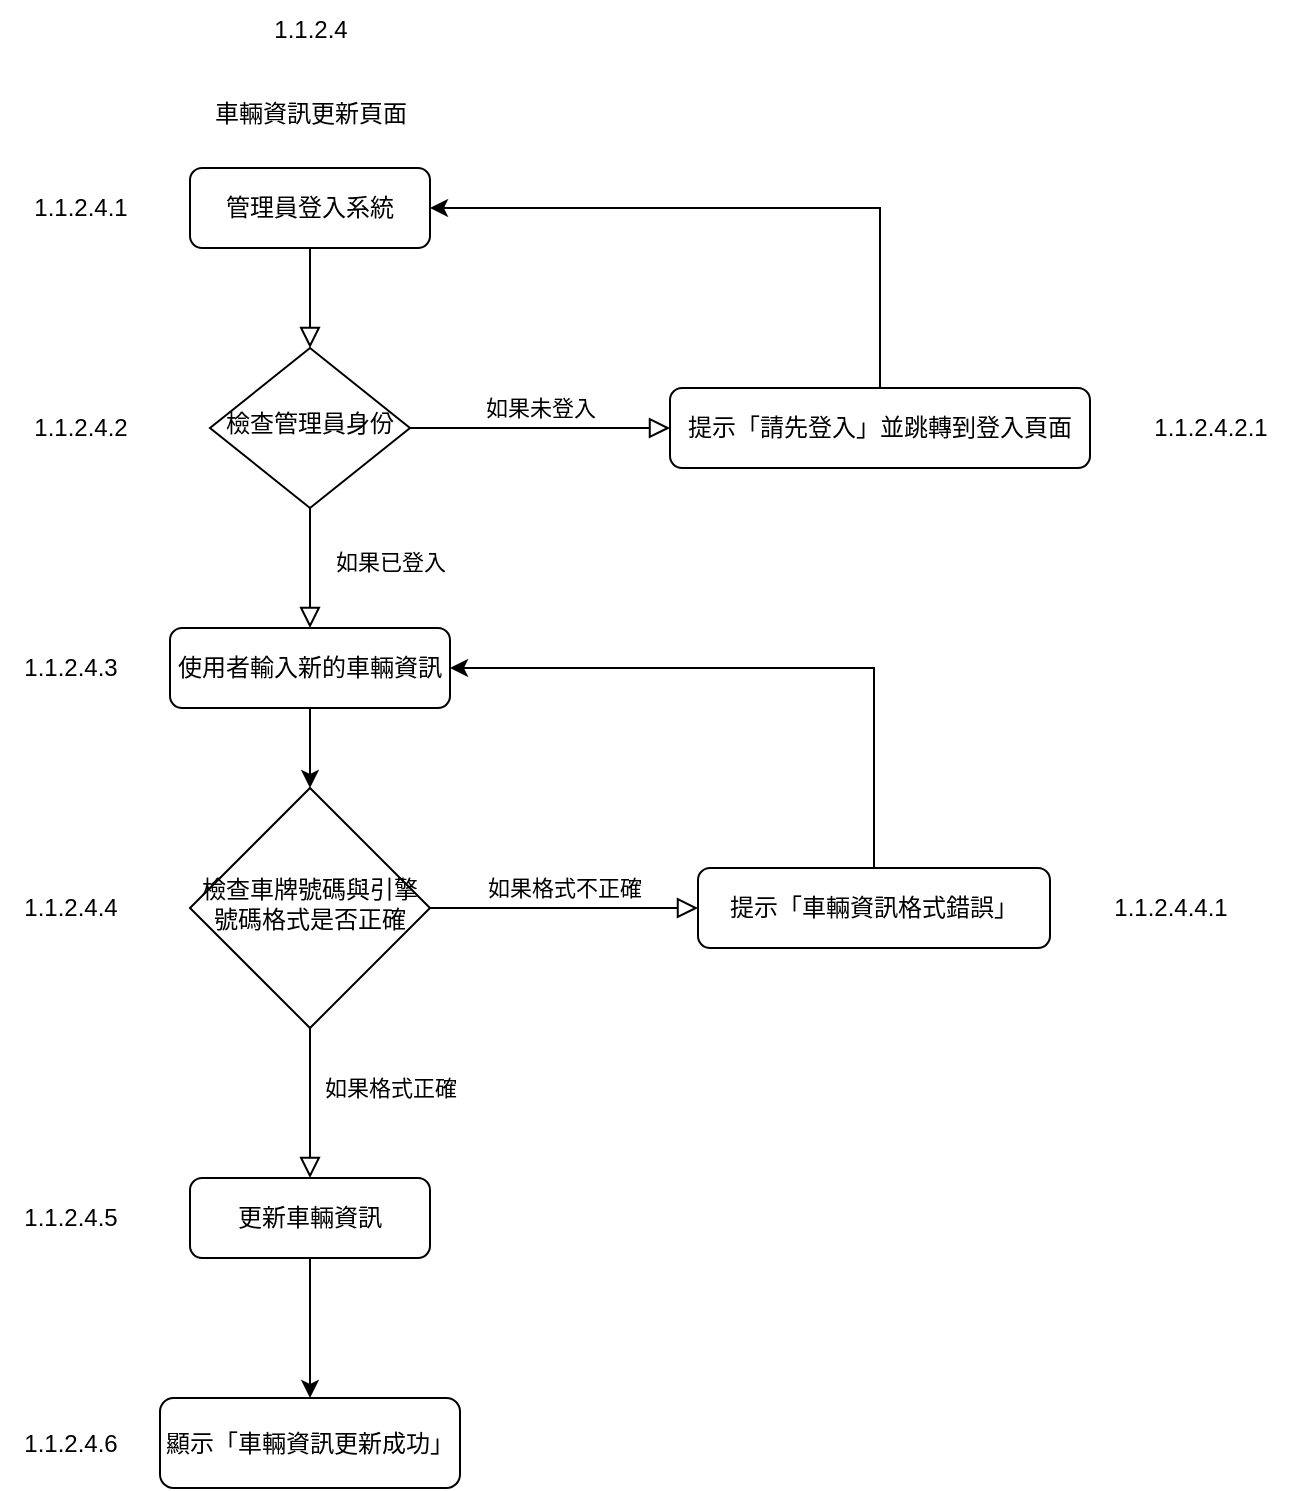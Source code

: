 <mxfile version="24.9.1">
  <diagram id="C5RBs43oDa-KdzZeNtuy" name="Page-1">
    <mxGraphModel dx="1434" dy="782" grid="1" gridSize="10" guides="1" tooltips="1" connect="1" arrows="1" fold="1" page="1" pageScale="1" pageWidth="827" pageHeight="1169" math="0" shadow="0">
      <root>
        <mxCell id="WIyWlLk6GJQsqaUBKTNV-0" />
        <mxCell id="WIyWlLk6GJQsqaUBKTNV-1" parent="WIyWlLk6GJQsqaUBKTNV-0" />
        <mxCell id="EEmhuNAyFI3SDtmoT-Xv-0" value="&lt;div&gt;如果格式正確&lt;/div&gt;" style="rounded=0;html=1;jettySize=auto;orthogonalLoop=1;fontSize=11;endArrow=block;endFill=0;endSize=8;strokeWidth=1;shadow=0;labelBackgroundColor=none;edgeStyle=orthogonalEdgeStyle;" parent="WIyWlLk6GJQsqaUBKTNV-1" source="EEmhuNAyFI3SDtmoT-Xv-2" target="EEmhuNAyFI3SDtmoT-Xv-4" edge="1">
          <mxGeometry x="-0.2" y="40" relative="1" as="geometry">
            <mxPoint as="offset" />
          </mxGeometry>
        </mxCell>
        <mxCell id="EEmhuNAyFI3SDtmoT-Xv-1" value="&lt;div&gt;如果格式不正確&lt;/div&gt;" style="edgeStyle=orthogonalEdgeStyle;rounded=0;html=1;jettySize=auto;orthogonalLoop=1;fontSize=11;endArrow=block;endFill=0;endSize=8;strokeWidth=1;shadow=0;labelBackgroundColor=none;" parent="WIyWlLk6GJQsqaUBKTNV-1" source="EEmhuNAyFI3SDtmoT-Xv-2" target="EEmhuNAyFI3SDtmoT-Xv-6" edge="1">
          <mxGeometry y="10" relative="1" as="geometry">
            <mxPoint as="offset" />
          </mxGeometry>
        </mxCell>
        <mxCell id="EEmhuNAyFI3SDtmoT-Xv-2" value="&lt;div&gt;檢查車牌號碼與引擎號碼格式是否正確&lt;/div&gt;" style="rhombus;whiteSpace=wrap;html=1;shadow=0;fontFamily=Helvetica;fontSize=12;align=center;strokeWidth=1;spacing=6;spacingTop=-4;" parent="WIyWlLk6GJQsqaUBKTNV-1" vertex="1">
          <mxGeometry x="165" y="462" width="120" height="120" as="geometry" />
        </mxCell>
        <mxCell id="EEmhuNAyFI3SDtmoT-Xv-3" value="" style="edgeStyle=orthogonalEdgeStyle;rounded=0;orthogonalLoop=1;jettySize=auto;html=1;" parent="WIyWlLk6GJQsqaUBKTNV-1" source="EEmhuNAyFI3SDtmoT-Xv-4" target="EEmhuNAyFI3SDtmoT-Xv-17" edge="1">
          <mxGeometry relative="1" as="geometry" />
        </mxCell>
        <mxCell id="EEmhuNAyFI3SDtmoT-Xv-4" value="&lt;div&gt;更新車輛資訊&lt;/div&gt;" style="rounded=1;whiteSpace=wrap;html=1;fontSize=12;glass=0;strokeWidth=1;shadow=0;" parent="WIyWlLk6GJQsqaUBKTNV-1" vertex="1">
          <mxGeometry x="165" y="657" width="120" height="40" as="geometry" />
        </mxCell>
        <mxCell id="EEmhuNAyFI3SDtmoT-Xv-5" style="edgeStyle=orthogonalEdgeStyle;rounded=0;orthogonalLoop=1;jettySize=auto;html=1;exitX=0.5;exitY=0;exitDx=0;exitDy=0;entryX=1;entryY=0.5;entryDx=0;entryDy=0;" parent="WIyWlLk6GJQsqaUBKTNV-1" source="EEmhuNAyFI3SDtmoT-Xv-6" target="EEmhuNAyFI3SDtmoT-Xv-16" edge="1">
          <mxGeometry relative="1" as="geometry" />
        </mxCell>
        <mxCell id="EEmhuNAyFI3SDtmoT-Xv-6" value="&lt;div&gt;提示「車輛資訊格式錯誤」&lt;/div&gt;" style="rounded=1;whiteSpace=wrap;html=1;fontSize=12;glass=0;strokeWidth=1;shadow=0;" parent="WIyWlLk6GJQsqaUBKTNV-1" vertex="1">
          <mxGeometry x="419" y="502" width="176" height="40" as="geometry" />
        </mxCell>
        <mxCell id="EEmhuNAyFI3SDtmoT-Xv-7" value="&lt;div&gt;車輛資訊更新頁面&lt;/div&gt;" style="text;html=1;align=center;verticalAlign=middle;resizable=0;points=[];autosize=1;strokeColor=none;fillColor=none;" parent="WIyWlLk6GJQsqaUBKTNV-1" vertex="1">
          <mxGeometry x="165" y="110" width="120" height="30" as="geometry" />
        </mxCell>
        <mxCell id="EEmhuNAyFI3SDtmoT-Xv-8" value="" style="rounded=0;html=1;jettySize=auto;orthogonalLoop=1;fontSize=11;endArrow=block;endFill=0;endSize=8;strokeWidth=1;shadow=0;labelBackgroundColor=none;edgeStyle=orthogonalEdgeStyle;" parent="WIyWlLk6GJQsqaUBKTNV-1" source="EEmhuNAyFI3SDtmoT-Xv-9" target="EEmhuNAyFI3SDtmoT-Xv-12" edge="1">
          <mxGeometry relative="1" as="geometry" />
        </mxCell>
        <mxCell id="EEmhuNAyFI3SDtmoT-Xv-9" value="&lt;div&gt;管理員登入系統&lt;/div&gt;" style="rounded=1;whiteSpace=wrap;html=1;fontSize=12;glass=0;strokeWidth=1;shadow=0;" parent="WIyWlLk6GJQsqaUBKTNV-1" vertex="1">
          <mxGeometry x="165" y="152" width="120" height="40" as="geometry" />
        </mxCell>
        <mxCell id="EEmhuNAyFI3SDtmoT-Xv-10" value="&lt;div&gt;如果已登入&lt;/div&gt;" style="rounded=0;html=1;jettySize=auto;orthogonalLoop=1;fontSize=11;endArrow=block;endFill=0;endSize=8;strokeWidth=1;shadow=0;labelBackgroundColor=none;edgeStyle=orthogonalEdgeStyle;entryX=0.5;entryY=0;entryDx=0;entryDy=0;" parent="WIyWlLk6GJQsqaUBKTNV-1" source="EEmhuNAyFI3SDtmoT-Xv-12" target="EEmhuNAyFI3SDtmoT-Xv-16" edge="1">
          <mxGeometry x="-0.111" y="40" relative="1" as="geometry">
            <mxPoint as="offset" />
            <mxPoint x="225" y="362" as="targetPoint" />
          </mxGeometry>
        </mxCell>
        <mxCell id="EEmhuNAyFI3SDtmoT-Xv-11" value="&lt;div&gt;如果未登入&lt;/div&gt;" style="edgeStyle=orthogonalEdgeStyle;rounded=0;html=1;jettySize=auto;orthogonalLoop=1;fontSize=11;endArrow=block;endFill=0;endSize=8;strokeWidth=1;shadow=0;labelBackgroundColor=none;" parent="WIyWlLk6GJQsqaUBKTNV-1" source="EEmhuNAyFI3SDtmoT-Xv-12" target="EEmhuNAyFI3SDtmoT-Xv-14" edge="1">
          <mxGeometry y="10" relative="1" as="geometry">
            <mxPoint as="offset" />
          </mxGeometry>
        </mxCell>
        <mxCell id="EEmhuNAyFI3SDtmoT-Xv-12" value="&lt;div&gt;檢查管理員身份&lt;/div&gt;" style="rhombus;whiteSpace=wrap;html=1;shadow=0;fontFamily=Helvetica;fontSize=12;align=center;strokeWidth=1;spacing=6;spacingTop=-4;" parent="WIyWlLk6GJQsqaUBKTNV-1" vertex="1">
          <mxGeometry x="175" y="242" width="100" height="80" as="geometry" />
        </mxCell>
        <mxCell id="EEmhuNAyFI3SDtmoT-Xv-13" style="edgeStyle=orthogonalEdgeStyle;rounded=0;orthogonalLoop=1;jettySize=auto;html=1;exitX=0.5;exitY=0;exitDx=0;exitDy=0;entryX=1;entryY=0.5;entryDx=0;entryDy=0;" parent="WIyWlLk6GJQsqaUBKTNV-1" source="EEmhuNAyFI3SDtmoT-Xv-14" target="EEmhuNAyFI3SDtmoT-Xv-9" edge="1">
          <mxGeometry relative="1" as="geometry" />
        </mxCell>
        <mxCell id="EEmhuNAyFI3SDtmoT-Xv-14" value="&lt;div&gt;提示「請先登入」並跳轉到登入頁面&lt;/div&gt;" style="rounded=1;whiteSpace=wrap;html=1;fontSize=12;glass=0;strokeWidth=1;shadow=0;" parent="WIyWlLk6GJQsqaUBKTNV-1" vertex="1">
          <mxGeometry x="405" y="262" width="210" height="40" as="geometry" />
        </mxCell>
        <mxCell id="EEmhuNAyFI3SDtmoT-Xv-15" value="" style="edgeStyle=orthogonalEdgeStyle;rounded=0;orthogonalLoop=1;jettySize=auto;html=1;" parent="WIyWlLk6GJQsqaUBKTNV-1" source="EEmhuNAyFI3SDtmoT-Xv-16" target="EEmhuNAyFI3SDtmoT-Xv-2" edge="1">
          <mxGeometry relative="1" as="geometry" />
        </mxCell>
        <mxCell id="EEmhuNAyFI3SDtmoT-Xv-16" value="&lt;div&gt;使用者輸入新的車輛資訊&lt;/div&gt;" style="rounded=1;whiteSpace=wrap;html=1;" parent="WIyWlLk6GJQsqaUBKTNV-1" vertex="1">
          <mxGeometry x="155" y="382" width="140" height="40" as="geometry" />
        </mxCell>
        <mxCell id="EEmhuNAyFI3SDtmoT-Xv-17" value="&lt;div&gt;顯示「車輛資訊更新成功」&lt;/div&gt;" style="rounded=1;whiteSpace=wrap;html=1;glass=0;strokeWidth=1;shadow=0;" parent="WIyWlLk6GJQsqaUBKTNV-1" vertex="1">
          <mxGeometry x="150" y="767" width="150" height="45" as="geometry" />
        </mxCell>
        <mxCell id="a_pDQGodQPmXll4rM8LY-0" value="1.1.2.4" style="text;html=1;align=center;verticalAlign=middle;resizable=0;points=[];autosize=1;strokeColor=none;fillColor=none;" parent="WIyWlLk6GJQsqaUBKTNV-1" vertex="1">
          <mxGeometry x="195" y="68" width="60" height="30" as="geometry" />
        </mxCell>
        <mxCell id="a_pDQGodQPmXll4rM8LY-1" value="1.1.2.4.1" style="text;html=1;align=center;verticalAlign=middle;resizable=0;points=[];autosize=1;strokeColor=none;fillColor=none;" parent="WIyWlLk6GJQsqaUBKTNV-1" vertex="1">
          <mxGeometry x="75" y="157" width="70" height="30" as="geometry" />
        </mxCell>
        <mxCell id="a_pDQGodQPmXll4rM8LY-2" value="1.1.2.4.2" style="text;html=1;align=center;verticalAlign=middle;resizable=0;points=[];autosize=1;strokeColor=none;fillColor=none;" parent="WIyWlLk6GJQsqaUBKTNV-1" vertex="1">
          <mxGeometry x="75" y="267" width="70" height="30" as="geometry" />
        </mxCell>
        <mxCell id="a_pDQGodQPmXll4rM8LY-3" value="1.1.2.4.2.1" style="text;html=1;align=center;verticalAlign=middle;resizable=0;points=[];autosize=1;strokeColor=none;fillColor=none;" parent="WIyWlLk6GJQsqaUBKTNV-1" vertex="1">
          <mxGeometry x="635" y="267" width="80" height="30" as="geometry" />
        </mxCell>
        <mxCell id="a_pDQGodQPmXll4rM8LY-4" value="1.1.2.4.3" style="text;html=1;align=center;verticalAlign=middle;resizable=0;points=[];autosize=1;strokeColor=none;fillColor=none;" parent="WIyWlLk6GJQsqaUBKTNV-1" vertex="1">
          <mxGeometry x="70" y="387" width="70" height="30" as="geometry" />
        </mxCell>
        <mxCell id="a_pDQGodQPmXll4rM8LY-5" value="1.1.2.4.4" style="text;html=1;align=center;verticalAlign=middle;resizable=0;points=[];autosize=1;strokeColor=none;fillColor=none;" parent="WIyWlLk6GJQsqaUBKTNV-1" vertex="1">
          <mxGeometry x="70" y="507" width="70" height="30" as="geometry" />
        </mxCell>
        <mxCell id="a_pDQGodQPmXll4rM8LY-6" value="1.1.2.4.4.1" style="text;html=1;align=center;verticalAlign=middle;resizable=0;points=[];autosize=1;strokeColor=none;fillColor=none;" parent="WIyWlLk6GJQsqaUBKTNV-1" vertex="1">
          <mxGeometry x="615" y="507" width="80" height="30" as="geometry" />
        </mxCell>
        <mxCell id="a_pDQGodQPmXll4rM8LY-7" value="1.1.2.4.5" style="text;html=1;align=center;verticalAlign=middle;resizable=0;points=[];autosize=1;strokeColor=none;fillColor=none;" parent="WIyWlLk6GJQsqaUBKTNV-1" vertex="1">
          <mxGeometry x="70" y="662" width="70" height="30" as="geometry" />
        </mxCell>
        <mxCell id="a_pDQGodQPmXll4rM8LY-8" value="1.1.2.4.6" style="text;html=1;align=center;verticalAlign=middle;resizable=0;points=[];autosize=1;strokeColor=none;fillColor=none;" parent="WIyWlLk6GJQsqaUBKTNV-1" vertex="1">
          <mxGeometry x="70" y="774.5" width="70" height="30" as="geometry" />
        </mxCell>
      </root>
    </mxGraphModel>
  </diagram>
</mxfile>
